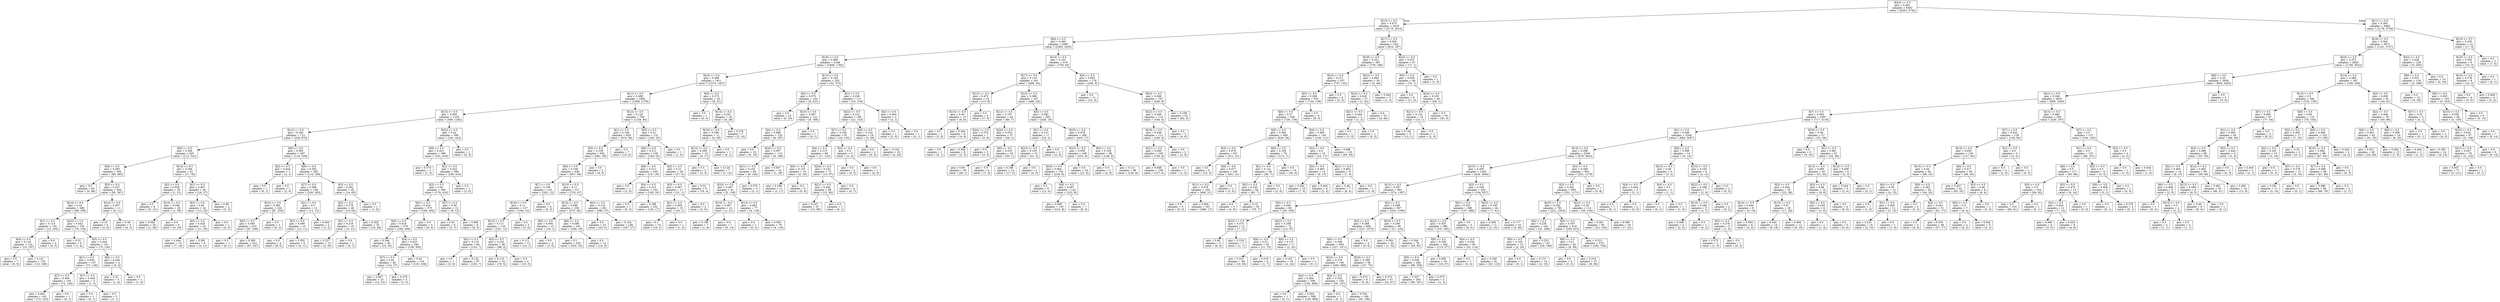 digraph Tree {
node [shape=box] ;
0 [label="X[20] <= 0.5\ngini = 0.491\nsamples = 6402\nvalue = [4353, 5742]"] ;
1 [label="X[15] <= 0.5\ngini = 0.475\nsamples = 3319\nvalue = [3175, 2012]"] ;
0 -> 1 [labeldistance=2.5, labelangle=45, headlabel="True"] ;
2 [label="X[8] <= 0.5\ngini = 0.492\nsamples = 2685\nvalue = [2365, 1825]"] ;
1 -> 2 ;
3 [label="X[18] <= 0.5\ngini = 0.499\nsamples = 2166\nvalue = [1606, 1782]"] ;
2 -> 3 ;
4 [label="X[23] <= 0.5\ngini = 0.498\nsamples = 1911\nvalue = [1574, 1407]"] ;
3 -> 4 ;
5 [label="X[11] <= 0.5\ngini = 0.498\nsamples = 1892\nvalue = [1568, 1376]"] ;
4 -> 5 ;
6 [label="X[13] <= 0.5\ngini = 0.365\nsamples = 1102\nvalue = [409, 1292]"] ;
5 -> 6 ;
7 [label="X[12] <= 0.5\ngini = 0.329\nsamples = 712\nvalue = [228, 870]"] ;
6 -> 7 ;
8 [label="X[6] <= 0.5\ngini = 0.284\nsamples = 425\nvalue = [112, 541]"] ;
7 -> 8 ;
9 [label="X[9] <= 0.5\ngini = 0.283\nsamples = 364\nvalue = [95, 463]"] ;
8 -> 9 ;
10 [label="gini = 0.0\nsamples = 64\nvalue = [0, 96]"] ;
9 -> 10 ;
11 [label="X[3] <= 0.5\ngini = 0.327\nsamples = 300\nvalue = [95, 367]"] ;
9 -> 11 ;
12 [label="X[14] <= 0.5\ngini = 0.32\nsamples = 289\nvalue = [89, 356]"] ;
11 -> 12 ;
13 [label="X[1] <= 0.5\ngini = 0.114\nsamples = 134\nvalue = [13, 202]"] ;
12 -> 13 ;
14 [label="X[4] <= 0.5\ngini = 0.116\nsamples = 132\nvalue = [13, 197]"] ;
13 -> 14 ;
15 [label="gini = 0.0\nsamples = 7\nvalue = [0, 9]"] ;
14 -> 15 ;
16 [label="gini = 0.121\nsamples = 125\nvalue = [13, 188]"] ;
14 -> 16 ;
17 [label="gini = 0.0\nsamples = 2\nvalue = [0, 5]"] ;
13 -> 17 ;
18 [label="X[24] <= 0.5\ngini = 0.442\nsamples = 155\nvalue = [76, 154]"] ;
12 -> 18 ;
19 [label="gini = 0.32\nsamples = 4\nvalue = [1, 4]"] ;
18 -> 19 ;
20 [label="X[5] <= 0.5\ngini = 0.444\nsamples = 151\nvalue = [75, 150]"] ;
18 -> 20 ;
21 [label="X[1] <= 0.5\ngini = 0.444\nsamples = 147\nvalue = [73, 146]"] ;
20 -> 21 ;
22 [label="X[7] <= 0.5\ngini = 0.444\nsamples = 144\nvalue = [72, 144]"] ;
21 -> 22 ;
23 [label="gini = 0.445\nsamples = 143\nvalue = [72, 143]"] ;
22 -> 23 ;
24 [label="gini = 0.0\nsamples = 1\nvalue = [0, 1]"] ;
22 -> 24 ;
25 [label="X[7] <= 0.5\ngini = 0.444\nsamples = 3\nvalue = [1, 2]"] ;
21 -> 25 ;
26 [label="gini = 0.0\nsamples = 1\nvalue = [0, 1]"] ;
25 -> 26 ;
27 [label="gini = 0.5\nsamples = 2\nvalue = [1, 1]"] ;
25 -> 27 ;
28 [label="X[0] <= 0.5\ngini = 0.444\nsamples = 4\nvalue = [2, 4]"] ;
20 -> 28 ;
29 [label="gini = 0.32\nsamples = 3\nvalue = [1, 4]"] ;
28 -> 29 ;
30 [label="gini = 0.0\nsamples = 1\nvalue = [1, 0]"] ;
28 -> 30 ;
31 [label="X[14] <= 0.5\ngini = 0.457\nsamples = 11\nvalue = [6, 11]"] ;
11 -> 31 ;
32 [label="gini = 0.32\nsamples = 6\nvalue = [2, 8]"] ;
31 -> 32 ;
33 [label="gini = 0.49\nsamples = 5\nvalue = [4, 3]"] ;
31 -> 33 ;
34 [label="X[14] <= 0.5\ngini = 0.294\nsamples = 61\nvalue = [17, 78]"] ;
8 -> 34 ;
35 [label="X[2] <= 0.5\ngini = 0.038\nsamples = 35\nvalue = [1, 51]"] ;
34 -> 35 ;
36 [label="gini = 0.0\nsamples = 9\nvalue = [0, 12]"] ;
35 -> 36 ;
37 [label="X[10] <= 0.5\ngini = 0.049\nsamples = 26\nvalue = [1, 39]"] ;
35 -> 37 ;
38 [label="gini = 0.064\nsamples = 20\nvalue = [1, 29]"] ;
37 -> 38 ;
39 [label="gini = 0.0\nsamples = 6\nvalue = [0, 10]"] ;
37 -> 39 ;
40 [label="X[1] <= 0.5\ngini = 0.467\nsamples = 26\nvalue = [16, 27]"] ;
34 -> 40 ;
41 [label="X[3] <= 0.5\ngini = 0.45\nsamples = 24\nvalue = [13, 25]"] ;
40 -> 41 ;
42 [label="X[0] <= 0.5\ngini = 0.424\nsamples = 23\nvalue = [11, 25]"] ;
41 -> 42 ;
43 [label="gini = 0.444\nsamples = 15\nvalue = [7, 14]"] ;
42 -> 43 ;
44 [label="gini = 0.391\nsamples = 8\nvalue = [4, 11]"] ;
42 -> 44 ;
45 [label="gini = 0.0\nsamples = 1\nvalue = [2, 0]"] ;
41 -> 45 ;
46 [label="gini = 0.48\nsamples = 2\nvalue = [3, 2]"] ;
40 -> 46 ;
47 [label="X[9] <= 0.5\ngini = 0.385\nsamples = 287\nvalue = [116, 329]"] ;
7 -> 47 ;
48 [label="X[2] <= 0.5\ngini = 0.444\nsamples = 2\nvalue = [2, 1]"] ;
47 -> 48 ;
49 [label="gini = 0.0\nsamples = 1\nvalue = [0, 1]"] ;
48 -> 49 ;
50 [label="gini = 0.0\nsamples = 1\nvalue = [2, 0]"] ;
48 -> 50 ;
51 [label="X[6] <= 0.5\ngini = 0.383\nsamples = 285\nvalue = [114, 328]"] ;
47 -> 51 ;
52 [label="X[7] <= 0.5\ngini = 0.399\nsamples = 236\nvalue = [100, 263]"] ;
51 -> 52 ;
53 [label="X[22] <= 0.5\ngini = 0.383\nsamples = 224\nvalue = [87, 250]"] ;
52 -> 53 ;
54 [label="X[0] <= 0.5\ngini = 0.385\nsamples = 223\nvalue = [87, 248]"] ;
53 -> 54 ;
55 [label="gini = 0.0\nsamples = 1\nvalue = [0, 1]"] ;
54 -> 55 ;
56 [label="gini = 0.385\nsamples = 222\nvalue = [87, 247]"] ;
54 -> 56 ;
57 [label="gini = 0.0\nsamples = 1\nvalue = [0, 2]"] ;
53 -> 57 ;
58 [label="X[1] <= 0.5\ngini = 0.5\nsamples = 12\nvalue = [13, 13]"] ;
52 -> 58 ;
59 [label="X[3] <= 0.5\ngini = 0.499\nsamples = 10\nvalue = [12, 11]"] ;
58 -> 59 ;
60 [label="gini = 0.0\nsamples = 4\nvalue = [8, 0]"] ;
59 -> 60 ;
61 [label="gini = 0.391\nsamples = 6\nvalue = [4, 11]"] ;
59 -> 61 ;
62 [label="gini = 0.444\nsamples = 2\nvalue = [1, 2]"] ;
58 -> 62 ;
63 [label="X[3] <= 0.5\ngini = 0.292\nsamples = 49\nvalue = [14, 65]"] ;
51 -> 63 ;
64 [label="X[2] <= 0.5\ngini = 0.278\nsamples = 48\nvalue = [13, 65]"] ;
63 -> 64 ;
65 [label="X[1] <= 0.5\ngini = 0.219\nsamples = 16\nvalue = [3, 21]"] ;
64 -> 65 ;
66 [label="gini = 0.227\nsamples = 15\nvalue = [3, 20]"] ;
65 -> 66 ;
67 [label="gini = 0.0\nsamples = 1\nvalue = [0, 1]"] ;
65 -> 67 ;
68 [label="gini = 0.302\nsamples = 32\nvalue = [10, 44]"] ;
64 -> 68 ;
69 [label="gini = 0.0\nsamples = 1\nvalue = [1, 0]"] ;
63 -> 69 ;
70 [label="X[22] <= 0.5\ngini = 0.42\nsamples = 390\nvalue = [181, 422]"] ;
6 -> 70 ;
71 [label="X[9] <= 0.5\ngini = 0.421\nsamples = 389\nvalue = [181, 419]"] ;
70 -> 71 ;
72 [label="gini = 0.375\nsamples = 3\nvalue = [1, 3]"] ;
71 -> 72 ;
73 [label="X[1] <= 0.5\ngini = 0.422\nsamples = 386\nvalue = [180, 416]"] ;
71 -> 73 ;
74 [label="X[3] <= 0.5\ngini = 0.42\nsamples = 385\nvalue = [178, 416]"] ;
73 -> 74 ;
75 [label="X[5] <= 0.5\ngini = 0.416\nsamples = 373\nvalue = [169, 404]"] ;
74 -> 75 ;
76 [label="X[0] <= 0.5\ngini = 0.418\nsamples = 370\nvalue = [169, 400]"] ;
75 -> 76 ;
77 [label="gini = 0.346\nsamples = 30\nvalue = [10, 35]"] ;
76 -> 77 ;
78 [label="X[4] <= 0.5\ngini = 0.423\nsamples = 340\nvalue = [159, 365]"] ;
76 -> 78 ;
79 [label="X[7] <= 0.5\ngini = 0.45\nsamples = 26\nvalue = [14, 27]"] ;
78 -> 79 ;
80 [label="gini = 0.467\nsamples = 23\nvalue = [13, 22]"] ;
79 -> 80 ;
81 [label="gini = 0.278\nsamples = 3\nvalue = [1, 5]"] ;
79 -> 81 ;
82 [label="gini = 0.42\nsamples = 314\nvalue = [145, 338]"] ;
78 -> 82 ;
83 [label="gini = 0.0\nsamples = 3\nvalue = [0, 4]"] ;
75 -> 83 ;
84 [label="X[7] <= 0.5\ngini = 0.49\nsamples = 12\nvalue = [9, 12]"] ;
74 -> 84 ;
85 [label="gini = 0.42\nsamples = 6\nvalue = [3, 7]"] ;
84 -> 85 ;
86 [label="gini = 0.496\nsamples = 6\nvalue = [6, 5]"] ;
84 -> 86 ;
87 [label="gini = 0.0\nsamples = 1\nvalue = [2, 0]"] ;
73 -> 87 ;
88 [label="gini = 0.0\nsamples = 1\nvalue = [0, 3]"] ;
70 -> 88 ;
89 [label="X[12] <= 0.5\ngini = 0.126\nsamples = 790\nvalue = [1159, 84]"] ;
5 -> 89 ;
90 [label="X[1] <= 0.5\ngini = 0.108\nsamples = 659\nvalue = [974, 59]"] ;
89 -> 90 ;
91 [label="X[5] <= 0.5\ngini = 0.109\nsamples = 652\nvalue = [961, 59]"] ;
90 -> 91 ;
92 [label="X[0] <= 0.5\ngini = 0.109\nsamples = 650\nvalue = [957, 59]"] ;
91 -> 92 ;
93 [label="X[7] <= 0.5\ngini = 0.106\nsamples = 133\nvalue = [202, 12]"] ;
92 -> 93 ;
94 [label="X[16] <= 0.5\ngini = 0.11\nsamples = 127\nvalue = [194, 12]"] ;
93 -> 94 ;
95 [label="X[13] <= 0.5\ngini = 0.111\nsamples = 124\nvalue = [191, 12]"] ;
94 -> 95 ;
96 [label="X[2] <= 0.5\ngini = 0.119\nsamples = 68\nvalue = [103, 7]"] ;
95 -> 96 ;
97 [label="gini = 0.0\nsamples = 1\nvalue = [3, 0]"] ;
96 -> 97 ;
98 [label="gini = 0.122\nsamples = 67\nvalue = [100, 7]"] ;
96 -> 98 ;
99 [label="X[3] <= 0.5\ngini = 0.102\nsamples = 56\nvalue = [88, 5]"] ;
95 -> 99 ;
100 [label="gini = 0.113\nsamples = 52\nvalue = [78, 5]"] ;
99 -> 100 ;
101 [label="gini = 0.0\nsamples = 4\nvalue = [10, 0]"] ;
99 -> 101 ;
102 [label="gini = 0.0\nsamples = 3\nvalue = [3, 0]"] ;
94 -> 102 ;
103 [label="gini = 0.0\nsamples = 6\nvalue = [8, 0]"] ;
93 -> 103 ;
104 [label="X[13] <= 0.5\ngini = 0.11\nsamples = 517\nvalue = [755, 47]"] ;
92 -> 104 ;
105 [label="X[14] <= 0.5\ngini = 0.096\nsamples = 256\nvalue = [375, 20]"] ;
104 -> 105 ;
106 [label="X[6] <= 0.5\ngini = 0.095\nsamples = 15\nvalue = [19, 1]"] ;
105 -> 106 ;
107 [label="gini = 0.111\nsamples = 12\nvalue = [16, 1]"] ;
106 -> 107 ;
108 [label="gini = 0.0\nsamples = 3\nvalue = [3, 0]"] ;
106 -> 108 ;
109 [label="X[6] <= 0.5\ngini = 0.096\nsamples = 241\nvalue = [356, 19]"] ;
105 -> 109 ;
110 [label="gini = 0.1\nsamples = 229\nvalue = [342, 19]"] ;
109 -> 110 ;
111 [label="gini = 0.0\nsamples = 12\nvalue = [14, 0]"] ;
109 -> 111 ;
112 [label="X[4] <= 0.5\ngini = 0.124\nsamples = 261\nvalue = [380, 27]"] ;
104 -> 112 ;
113 [label="gini = 0.0\nsamples = 23\nvalue = [33, 0]"] ;
112 -> 113 ;
114 [label="gini = 0.134\nsamples = 238\nvalue = [347, 27]"] ;
112 -> 114 ;
115 [label="gini = 0.0\nsamples = 2\nvalue = [4, 0]"] ;
91 -> 115 ;
116 [label="gini = 0.0\nsamples = 7\nvalue = [13, 0]"] ;
90 -> 116 ;
117 [label="X[5] <= 0.5\ngini = 0.21\nsamples = 131\nvalue = [185, 25]"] ;
89 -> 117 ;
118 [label="X[6] <= 0.5\ngini = 0.211\nsamples = 130\nvalue = [184, 25]"] ;
117 -> 118 ;
119 [label="X[0] <= 0.5\ngini = 0.211\nsamples = 104\nvalue = [147, 20]"] ;
118 -> 119 ;
120 [label="gini = 0.0\nsamples = 1\nvalue = [2, 0]"] ;
119 -> 120 ;
121 [label="X[4] <= 0.5\ngini = 0.213\nsamples = 103\nvalue = [145, 20]"] ;
119 -> 121 ;
122 [label="gini = 0.0\nsamples = 1\nvalue = [0, 3]"] ;
121 -> 122 ;
123 [label="gini = 0.188\nsamples = 102\nvalue = [145, 17]"] ;
121 -> 123 ;
124 [label="X[0] <= 0.5\ngini = 0.21\nsamples = 26\nvalue = [37, 5]"] ;
118 -> 124 ;
125 [label="X[3] <= 0.5\ngini = 0.087\nsamples = 17\nvalue = [21, 1]"] ;
124 -> 125 ;
126 [label="X[1] <= 0.5\ngini = 0.095\nsamples = 15\nvalue = [19, 1]"] ;
125 -> 126 ;
127 [label="gini = 0.1\nsamples = 14\nvalue = [18, 1]"] ;
126 -> 127 ;
128 [label="gini = 0.0\nsamples = 1\nvalue = [1, 0]"] ;
126 -> 128 ;
129 [label="gini = 0.0\nsamples = 2\nvalue = [2, 0]"] ;
125 -> 129 ;
130 [label="gini = 0.32\nsamples = 9\nvalue = [16, 4]"] ;
124 -> 130 ;
131 [label="gini = 0.0\nsamples = 1\nvalue = [1, 0]"] ;
117 -> 131 ;
132 [label="X[4] <= 0.5\ngini = 0.272\nsamples = 19\nvalue = [6, 31]"] ;
4 -> 132 ;
133 [label="gini = 0.0\nsamples = 1\nvalue = [0, 3]"] ;
132 -> 133 ;
134 [label="X[14] <= 0.5\ngini = 0.291\nsamples = 18\nvalue = [6, 28]"] ;
132 -> 134 ;
135 [label="X[16] <= 0.5\ngini = 0.298\nsamples = 11\nvalue = [4, 18]"] ;
134 -> 135 ;
136 [label="X[13] <= 0.5\ngini = 0.308\nsamples = 10\nvalue = [4, 17]"] ;
135 -> 136 ;
137 [label="gini = 0.5\nsamples = 3\nvalue = [3, 3]"] ;
136 -> 137 ;
138 [label="gini = 0.124\nsamples = 7\nvalue = [1, 14]"] ;
136 -> 138 ;
139 [label="gini = 0.0\nsamples = 1\nvalue = [0, 1]"] ;
135 -> 139 ;
140 [label="gini = 0.278\nsamples = 7\nvalue = [2, 10]"] ;
134 -> 140 ;
141 [label="X[13] <= 0.5\ngini = 0.145\nsamples = 255\nvalue = [32, 375]"] ;
3 -> 141 ;
142 [label="X[0] <= 0.5\ngini = 0.075\nsamples = 144\nvalue = [9, 221]"] ;
141 -> 142 ;
143 [label="gini = 0.0\nsamples = 23\nvalue = [0, 33]"] ;
142 -> 143 ;
144 [label="X[10] <= 0.5\ngini = 0.087\nsamples = 121\nvalue = [9, 188]"] ;
142 -> 144 ;
145 [label="X[4] <= 0.5\ngini = 0.088\nsamples = 120\nvalue = [9, 187]"] ;
144 -> 145 ;
146 [label="gini = 0.0\nsamples = 10\nvalue = [0, 19]"] ;
145 -> 146 ;
147 [label="X[22] <= 0.5\ngini = 0.097\nsamples = 110\nvalue = [9, 168]"] ;
145 -> 147 ;
148 [label="X[21] <= 0.5\ngini = 0.102\nsamples = 94\nvalue = [8, 140]"] ;
147 -> 148 ;
149 [label="X[23] <= 0.5\ngini = 0.067\nsamples = 91\nvalue = [5, 139]"] ;
148 -> 149 ;
150 [label="X[16] <= 0.5\ngini = 0.087\nsamples = 14\nvalue = [1, 21]"] ;
149 -> 150 ;
151 [label="gini = 0.198\nsamples = 7\nvalue = [1, 8]"] ;
150 -> 151 ;
152 [label="gini = 0.0\nsamples = 7\nvalue = [0, 13]"] ;
150 -> 152 ;
153 [label="X[14] <= 0.5\ngini = 0.063\nsamples = 77\nvalue = [4, 118]"] ;
149 -> 153 ;
154 [label="gini = 0.0\nsamples = 1\nvalue = [0, 2]"] ;
153 -> 154 ;
155 [label="gini = 0.064\nsamples = 76\nvalue = [4, 116]"] ;
153 -> 155 ;
156 [label="gini = 0.375\nsamples = 3\nvalue = [3, 1]"] ;
148 -> 156 ;
157 [label="gini = 0.067\nsamples = 16\nvalue = [1, 28]"] ;
147 -> 157 ;
158 [label="gini = 0.0\nsamples = 1\nvalue = [0, 1]"] ;
144 -> 158 ;
159 [label="X[1] <= 0.5\ngini = 0.226\nsamples = 111\nvalue = [23, 154]"] ;
141 -> 159 ;
160 [label="X[22] <= 0.5\ngini = 0.212\nsamples = 109\nvalue = [21, 153]"] ;
159 -> 160 ;
161 [label="X[7] <= 0.5\ngini = 0.229\nsamples = 91\nvalue = [19, 125]"] ;
160 -> 161 ;
162 [label="X[4] <= 0.5\ngini = 0.213\nsamples = 88\nvalue = [17, 123]"] ;
161 -> 162 ;
163 [label="X[0] <= 0.5\ngini = 0.133\nsamples = 16\nvalue = [2, 26]"] ;
162 -> 163 ;
164 [label="gini = 0.188\nsamples = 11\nvalue = [2, 17]"] ;
163 -> 164 ;
165 [label="gini = 0.0\nsamples = 5\nvalue = [0, 9]"] ;
163 -> 165 ;
166 [label="X[24] <= 0.5\ngini = 0.232\nsamples = 72\nvalue = [15, 97]"] ;
162 -> 166 ;
167 [label="X[21] <= 0.5\ngini = 0.245\nsamples = 68\nvalue = [15, 90]"] ;
166 -> 167 ;
168 [label="gini = 0.247\nsamples = 67\nvalue = [15, 89]"] ;
167 -> 168 ;
169 [label="gini = 0.0\nsamples = 1\nvalue = [0, 1]"] ;
167 -> 169 ;
170 [label="gini = 0.0\nsamples = 4\nvalue = [0, 7]"] ;
166 -> 170 ;
171 [label="X[3] <= 0.5\ngini = 0.5\nsamples = 3\nvalue = [2, 2]"] ;
161 -> 171 ;
172 [label="gini = 0.0\nsamples = 2\nvalue = [0, 2]"] ;
171 -> 172 ;
173 [label="gini = 0.0\nsamples = 1\nvalue = [2, 0]"] ;
171 -> 173 ;
174 [label="X[4] <= 0.5\ngini = 0.124\nsamples = 18\nvalue = [2, 28]"] ;
160 -> 174 ;
175 [label="gini = 0.0\nsamples = 2\nvalue = [0, 4]"] ;
174 -> 175 ;
176 [label="gini = 0.142\nsamples = 16\nvalue = [2, 24]"] ;
174 -> 176 ;
177 [label="X[5] <= 0.5\ngini = 0.444\nsamples = 2\nvalue = [2, 1]"] ;
159 -> 177 ;
178 [label="gini = 0.0\nsamples = 1\nvalue = [2, 0]"] ;
177 -> 178 ;
179 [label="gini = 0.0\nsamples = 1\nvalue = [0, 1]"] ;
177 -> 179 ;
180 [label="X[14] <= 0.5\ngini = 0.101\nsamples = 519\nvalue = [759, 43]"] ;
2 -> 180 ;
181 [label="X[17] <= 0.5\ngini = 0.119\nsamples = 341\nvalue = [499, 34]"] ;
180 -> 181 ;
182 [label="X[12] <= 0.5\ngini = 0.472\nsamples = 14\nvalue = [13, 8]"] ;
181 -> 182 ;
183 [label="X[13] <= 0.5\ngini = 0.49\nsamples = 10\nvalue = [6, 8]"] ;
182 -> 183 ;
184 [label="gini = 0.0\nsamples = 1\nvalue = [2, 0]"] ;
183 -> 184 ;
185 [label="gini = 0.444\nsamples = 9\nvalue = [4, 8]"] ;
183 -> 185 ;
186 [label="gini = 0.0\nsamples = 4\nvalue = [7, 0]"] ;
182 -> 186 ;
187 [label="X[13] <= 0.5\ngini = 0.096\nsamples = 327\nvalue = [486, 26]"] ;
181 -> 187 ;
188 [label="X[12] <= 0.5\ngini = 0.187\nsamples = 44\nvalue = [60, 7]"] ;
187 -> 188 ;
189 [label="X[24] <= 0.5\ngini = 0.375\nsamples = 7\nvalue = [2, 6]"] ;
188 -> 189 ;
190 [label="gini = 0.0\nsamples = 1\nvalue = [0, 1]"] ;
189 -> 190 ;
191 [label="gini = 0.408\nsamples = 6\nvalue = [2, 5]"] ;
189 -> 191 ;
192 [label="X[24] <= 0.5\ngini = 0.033\nsamples = 37\nvalue = [58, 1]"] ;
188 -> 192 ;
193 [label="gini = 0.0\nsamples = 3\nvalue = [3, 0]"] ;
192 -> 193 ;
194 [label="X[6] <= 0.5\ngini = 0.035\nsamples = 34\nvalue = [55, 1]"] ;
192 -> 194 ;
195 [label="gini = 0.04\nsamples = 30\nvalue = [48, 1]"] ;
194 -> 195 ;
196 [label="gini = 0.0\nsamples = 4\nvalue = [7, 0]"] ;
194 -> 196 ;
197 [label="X[0] <= 0.5\ngini = 0.082\nsamples = 283\nvalue = [426, 19]"] ;
187 -> 197 ;
198 [label="X[1] <= 0.5\ngini = 0.147\nsamples = 17\nvalue = [23, 2]"] ;
197 -> 198 ;
199 [label="X[23] <= 0.5\ngini = 0.159\nsamples = 15\nvalue = [21, 2]"] ;
198 -> 199 ;
200 [label="gini = 0.188\nsamples = 12\nvalue = [17, 2]"] ;
199 -> 200 ;
201 [label="gini = 0.0\nsamples = 3\nvalue = [4, 0]"] ;
199 -> 201 ;
202 [label="gini = 0.0\nsamples = 2\nvalue = [2, 0]"] ;
198 -> 202 ;
203 [label="X[23] <= 0.5\ngini = 0.078\nsamples = 266\nvalue = [403, 17]"] ;
197 -> 203 ;
204 [label="X[22] <= 0.5\ngini = 0.059\nsamples = 168\nvalue = [255, 8]"] ;
203 -> 204 ;
205 [label="X[24] <= 0.5\ngini = 0.064\nsamples = 150\nvalue = [234, 8]"] ;
204 -> 205 ;
206 [label="gini = 0.0\nsamples = 8\nvalue = [12, 0]"] ;
205 -> 206 ;
207 [label="X[6] <= 0.5\ngini = 0.067\nsamples = 142\nvalue = [222, 8]"] ;
205 -> 207 ;
208 [label="gini = 0.069\nsamples = 135\nvalue = [214, 8]"] ;
207 -> 208 ;
209 [label="gini = 0.0\nsamples = 7\nvalue = [8, 0]"] ;
207 -> 209 ;
210 [label="gini = 0.0\nsamples = 18\nvalue = [21, 0]"] ;
204 -> 210 ;
211 [label="X[4] <= 0.5\ngini = 0.108\nsamples = 98\nvalue = [148, 9]"] ;
203 -> 211 ;
212 [label="gini = 0.0\nsamples = 2\nvalue = [4, 0]"] ;
211 -> 212 ;
213 [label="gini = 0.111\nsamples = 96\nvalue = [144, 9]"] ;
211 -> 213 ;
214 [label="X[4] <= 0.5\ngini = 0.065\nsamples = 178\nvalue = [260, 9]"] ;
180 -> 214 ;
215 [label="gini = 0.0\nsamples = 11\nvalue = [14, 0]"] ;
214 -> 215 ;
216 [label="X[23] <= 0.5\ngini = 0.068\nsamples = 167\nvalue = [246, 9]"] ;
214 -> 216 ;
217 [label="X[22] <= 0.5\ngini = 0.046\nsamples = 114\nvalue = [164, 4]"] ;
216 -> 217 ;
218 [label="X[19] <= 0.5\ngini = 0.048\nsamples = 111\nvalue = [160, 4]"] ;
217 -> 218 ;
219 [label="X[21] <= 0.5\ngini = 0.048\nsamples = 109\nvalue = [158, 4]"] ;
218 -> 219 ;
220 [label="gini = 0.048\nsamples = 108\nvalue = [157, 4]"] ;
219 -> 220 ;
221 [label="gini = 0.0\nsamples = 1\nvalue = [1, 0]"] ;
219 -> 221 ;
222 [label="gini = 0.0\nsamples = 2\nvalue = [2, 0]"] ;
218 -> 222 ;
223 [label="gini = 0.0\nsamples = 3\nvalue = [4, 0]"] ;
217 -> 223 ;
224 [label="gini = 0.108\nsamples = 53\nvalue = [82, 5]"] ;
216 -> 224 ;
225 [label="X[17] <= 0.5\ngini = 0.305\nsamples = 634\nvalue = [810, 187]"] ;
1 -> 225 ;
226 [label="X[18] <= 0.5\ngini = 0.321\nsamples = 587\nvalue = [739, 186]"] ;
225 -> 226 ;
227 [label="X[23] <= 0.5\ngini = 0.271\nsamples = 557\nvalue = [737, 142]"] ;
226 -> 227 ;
228 [label="X[5] <= 0.5\ngini = 0.268\nsamples = 553\nvalue = [734, 139]"] ;
227 -> 228 ;
229 [label="X[9] <= 0.5\ngini = 0.27\nsamples = 549\nvalue = [726, 139]"] ;
228 -> 229 ;
230 [label="X[6] <= 0.5\ngini = 0.082\nsamples = 409\nvalue = [626, 28]"] ;
229 -> 230 ;
231 [label="X[4] <= 0.5\ngini = 0.076\nsamples = 331\nvalue = [511, 21]"] ;
230 -> 231 ;
232 [label="gini = 0.0\nsamples = 6\nvalue = [10, 0]"] ;
231 -> 232 ;
233 [label="X[8] <= 0.5\ngini = 0.077\nsamples = 325\nvalue = [501, 21]"] ;
231 -> 233 ;
234 [label="X[11] <= 0.5\ngini = 0.078\nsamples = 324\nvalue = [498, 21]"] ;
233 -> 234 ;
235 [label="gini = 0.0\nsamples = 3\nvalue = [0, 4]"] ;
234 -> 235 ;
236 [label="gini = 0.064\nsamples = 321\nvalue = [498, 17]"] ;
234 -> 236 ;
237 [label="gini = 0.0\nsamples = 1\nvalue = [3, 0]"] ;
233 -> 237 ;
238 [label="X[0] <= 0.5\ngini = 0.108\nsamples = 78\nvalue = [115, 7]"] ;
230 -> 238 ;
239 [label="X[1] <= 0.5\ngini = 0.141\nsamples = 59\nvalue = [85, 7]"] ;
238 -> 239 ;
240 [label="X[2] <= 0.5\ngini = 0.143\nsamples = 58\nvalue = [83, 7]"] ;
239 -> 240 ;
241 [label="gini = 0.0\nsamples = 3\nvalue = [4, 0]"] ;
240 -> 241 ;
242 [label="gini = 0.15\nsamples = 55\nvalue = [79, 7]"] ;
240 -> 242 ;
243 [label="gini = 0.0\nsamples = 1\nvalue = [2, 0]"] ;
239 -> 243 ;
244 [label="gini = 0.0\nsamples = 19\nvalue = [30, 0]"] ;
238 -> 244 ;
245 [label="X[4] <= 0.5\ngini = 0.499\nsamples = 140\nvalue = [100, 111]"] ;
229 -> 245 ;
246 [label="X[2] <= 0.5\ngini = 0.5\nsamples = 22\nvalue = [16, 17]"] ;
245 -> 246 ;
247 [label="X[3] <= 0.5\ngini = 0.483\nsamples = 14\nvalue = [9, 13]"] ;
246 -> 247 ;
248 [label="gini = 0.492\nsamples = 10\nvalue = [7, 9]"] ;
247 -> 248 ;
249 [label="gini = 0.444\nsamples = 4\nvalue = [2, 4]"] ;
247 -> 249 ;
250 [label="X[21] <= 0.5\ngini = 0.463\nsamples = 8\nvalue = [7, 4]"] ;
246 -> 250 ;
251 [label="gini = 0.48\nsamples = 7\nvalue = [6, 4]"] ;
250 -> 251 ;
252 [label="gini = 0.0\nsamples = 1\nvalue = [1, 0]"] ;
250 -> 252 ;
253 [label="gini = 0.498\nsamples = 118\nvalue = [84, 94]"] ;
245 -> 253 ;
254 [label="gini = 0.0\nsamples = 4\nvalue = [8, 0]"] ;
228 -> 254 ;
255 [label="gini = 0.5\nsamples = 4\nvalue = [3, 3]"] ;
227 -> 255 ;
256 [label="X[22] <= 0.5\ngini = 0.083\nsamples = 30\nvalue = [2, 44]"] ;
226 -> 256 ;
257 [label="X[23] <= 0.5\ngini = 0.045\nsamples = 27\nvalue = [1, 42]"] ;
256 -> 257 ;
258 [label="X[21] <= 0.5\ngini = 0.444\nsamples = 2\nvalue = [1, 2]"] ;
257 -> 258 ;
259 [label="gini = 0.0\nsamples = 1\nvalue = [1, 0]"] ;
258 -> 259 ;
260 [label="gini = 0.0\nsamples = 1\nvalue = [0, 2]"] ;
258 -> 260 ;
261 [label="gini = 0.0\nsamples = 25\nvalue = [0, 40]"] ;
257 -> 261 ;
262 [label="gini = 0.444\nsamples = 3\nvalue = [1, 2]"] ;
256 -> 262 ;
263 [label="X[22] <= 0.5\ngini = 0.027\nsamples = 47\nvalue = [71, 1]"] ;
225 -> 263 ;
264 [label="X[0] <= 0.5\ngini = 0.028\nsamples = 46\nvalue = [70, 1]"] ;
263 -> 264 ;
265 [label="gini = 0.0\nsamples = 6\nvalue = [11, 0]"] ;
264 -> 265 ;
266 [label="X[24] <= 0.5\ngini = 0.033\nsamples = 40\nvalue = [59, 1]"] ;
264 -> 266 ;
267 [label="X[21] <= 0.5\ngini = 0.124\nsamples = 10\nvalue = [14, 1]"] ;
266 -> 267 ;
268 [label="gini = 0.142\nsamples = 9\nvalue = [12, 1]"] ;
267 -> 268 ;
269 [label="gini = 0.0\nsamples = 1\nvalue = [2, 0]"] ;
267 -> 269 ;
270 [label="gini = 0.0\nsamples = 30\nvalue = [45, 0]"] ;
266 -> 270 ;
271 [label="gini = 0.0\nsamples = 1\nvalue = [1, 0]"] ;
263 -> 271 ;
272 [label="X[11] <= 0.5\ngini = 0.365\nsamples = 3083\nvalue = [1178, 3730]"] ;
0 -> 272 [labeldistance=2.5, labelangle=-45, headlabel="False"] ;
273 [label="X[16] <= 0.5\ngini = 0.362\nsamples = 3071\nvalue = [1161, 3727]"] ;
272 -> 273 ;
274 [label="X[24] <= 0.5\ngini = 0.372\nsamples = 2943\nvalue = [1158, 3522]"] ;
273 -> 274 ;
275 [label="X[8] <= 0.5\ngini = 0.35\nsamples = 2656\nvalue = [959, 3283]"] ;
274 -> 275 ;
276 [label="X[21] <= 0.5\ngini = 0.349\nsamples = 2653\nvalue = [956, 3283]"] ;
275 -> 276 ;
277 [label="X[7] <= 0.5\ngini = 0.304\nsamples = 2397\nvalue = [717, 3116]"] ;
276 -> 277 ;
278 [label="X[1] <= 0.5\ngini = 0.299\nsamples = 2340\nvalue = [684, 3057]"] ;
277 -> 278 ;
279 [label="X[14] <= 0.5\ngini = 0.298\nsamples = 2326\nvalue = [679, 3043]"] ;
278 -> 279 ;
280 [label="X[15] <= 0.5\ngini = 0.304\nsamples = 1424\nvalue = [428, 1864]"] ;
279 -> 280 ;
281 [label="X[13] <= 0.5\ngini = 0.287\nsamples = 991\nvalue = [274, 1307]"] ;
280 -> 281 ;
282 [label="X[0] <= 0.5\ngini = 0.264\nsamples = 84\nvalue = [20, 108]"] ;
281 -> 282 ;
283 [label="X[23] <= 0.5\ngini = 0.475\nsamples = 12\nvalue = [7, 11]"] ;
282 -> 283 ;
284 [label="gini = 0.48\nsamples = 5\nvalue = [6, 4]"] ;
283 -> 284 ;
285 [label="gini = 0.219\nsamples = 7\nvalue = [1, 7]"] ;
283 -> 285 ;
286 [label="X[22] <= 0.5\ngini = 0.208\nsamples = 72\nvalue = [13, 97]"] ;
282 -> 286 ;
287 [label="X[6] <= 0.5\ngini = 0.23\nsamples = 55\nvalue = [11, 72]"] ;
286 -> 287 ;
288 [label="gini = 0.231\nsamples = 49\nvalue = [10, 65]"] ;
287 -> 288 ;
289 [label="gini = 0.219\nsamples = 6\nvalue = [1, 7]"] ;
287 -> 289 ;
290 [label="X[6] <= 0.5\ngini = 0.137\nsamples = 17\nvalue = [2, 25]"] ;
286 -> 290 ;
291 [label="gini = 0.142\nsamples = 16\nvalue = [2, 24]"] ;
290 -> 291 ;
292 [label="gini = 0.0\nsamples = 1\nvalue = [0, 1]"] ;
290 -> 292 ;
293 [label="X[2] <= 0.5\ngini = 0.289\nsamples = 907\nvalue = [254, 1199]"] ;
281 -> 293 ;
294 [label="X[3] <= 0.5\ngini = 0.288\nsamples = 809\nvalue = [227, 1075]"] ;
293 -> 294 ;
295 [label="X[6] <= 0.5\ngini = 0.289\nsamples = 805\nvalue = [227, 1071]"] ;
294 -> 295 ;
296 [label="X[22] <= 0.5\ngini = 0.279\nsamples = 749\nvalue = [200, 996]"] ;
295 -> 296 ;
297 [label="X[4] <= 0.5\ngini = 0.264\nsamples = 599\nvalue = [150, 809]"] ;
296 -> 297 ;
298 [label="gini = 0.0\nsamples = 1\nvalue = [0, 1]"] ;
297 -> 298 ;
299 [label="gini = 0.264\nsamples = 598\nvalue = [150, 808]"] ;
297 -> 299 ;
300 [label="X[4] <= 0.5\ngini = 0.333\nsamples = 150\nvalue = [50, 187]"] ;
296 -> 300 ;
301 [label="gini = 0.0\nsamples = 1\nvalue = [0, 1]"] ;
300 -> 301 ;
302 [label="gini = 0.334\nsamples = 149\nvalue = [50, 186]"] ;
300 -> 302 ;
303 [label="X[23] <= 0.5\ngini = 0.389\nsamples = 56\nvalue = [27, 75]"] ;
295 -> 303 ;
304 [label="gini = 0.473\nsamples = 9\nvalue = [5, 8]"] ;
303 -> 304 ;
305 [label="gini = 0.372\nsamples = 47\nvalue = [22, 67]"] ;
303 -> 305 ;
306 [label="gini = 0.0\nsamples = 4\nvalue = [0, 4]"] ;
294 -> 306 ;
307 [label="X[23] <= 0.5\ngini = 0.294\nsamples = 98\nvalue = [27, 124]"] ;
293 -> 307 ;
308 [label="gini = 0.059\nsamples = 20\nvalue = [1, 32]"] ;
307 -> 308 ;
309 [label="gini = 0.344\nsamples = 78\nvalue = [26, 92]"] ;
307 -> 309 ;
310 [label="X[2] <= 0.5\ngini = 0.339\nsamples = 433\nvalue = [154, 557]"] ;
280 -> 310 ;
311 [label="X[3] <= 0.5\ngini = 0.353\nsamples = 389\nvalue = [147, 496]"] ;
310 -> 311 ;
312 [label="X[22] <= 0.5\ngini = 0.355\nsamples = 386\nvalue = [147, 491]"] ;
311 -> 312 ;
313 [label="X[6] <= 0.5\ngini = 0.358\nsamples = 292\nvalue = [115, 377]"] ;
312 -> 313 ;
314 [label="X[5] <= 0.5\ngini = 0.338\nsamples = 266\nvalue = [96, 350]"] ;
313 -> 314 ;
315 [label="gini = 0.337\nsamples = 263\nvalue = [95, 347]"] ;
314 -> 315 ;
316 [label="gini = 0.375\nsamples = 3\nvalue = [1, 3]"] ;
314 -> 316 ;
317 [label="gini = 0.485\nsamples = 26\nvalue = [19, 27]"] ;
313 -> 317 ;
318 [label="X[4] <= 0.5\ngini = 0.342\nsamples = 94\nvalue = [32, 114]"] ;
312 -> 318 ;
319 [label="gini = 0.0\nsamples = 3\nvalue = [0, 4]"] ;
318 -> 319 ;
320 [label="gini = 0.349\nsamples = 91\nvalue = [32, 110]"] ;
318 -> 320 ;
321 [label="gini = 0.0\nsamples = 3\nvalue = [0, 5]"] ;
311 -> 321 ;
322 [label="X[23] <= 0.5\ngini = 0.185\nsamples = 44\nvalue = [7, 61]"] ;
310 -> 322 ;
323 [label="gini = 0.208\nsamples = 11\nvalue = [2, 15]"] ;
322 -> 323 ;
324 [label="gini = 0.177\nsamples = 33\nvalue = [5, 46]"] ;
322 -> 324 ;
325 [label="X[3] <= 0.5\ngini = 0.289\nsamples = 902\nvalue = [251, 1179]"] ;
279 -> 325 ;
326 [label="X[2] <= 0.5\ngini = 0.291\nsamples = 895\nvalue = [251, 1171]"] ;
325 -> 326 ;
327 [label="X[23] <= 0.5\ngini = 0.292\nsamples = 781\nvalue = [221, 1023]"] ;
326 -> 327 ;
328 [label="X[4] <= 0.5\ngini = 0.226\nsamples = 162\nvalue = [31, 208]"] ;
327 -> 328 ;
329 [label="X[6] <= 0.5\ngini = 0.165\nsamples = 15\nvalue = [2, 20]"] ;
328 -> 329 ;
330 [label="gini = 0.0\nsamples = 1\nvalue = [0, 1]"] ;
329 -> 330 ;
331 [label="gini = 0.172\nsamples = 14\nvalue = [2, 19]"] ;
329 -> 331 ;
332 [label="gini = 0.232\nsamples = 147\nvalue = [29, 188]"] ;
328 -> 332 ;
333 [label="X[4] <= 0.5\ngini = 0.307\nsamples = 619\nvalue = [190, 815]"] ;
327 -> 333 ;
334 [label="X[6] <= 0.5\ngini = 0.21\nsamples = 40\nvalue = [8, 59]"] ;
333 -> 334 ;
335 [label="gini = 0.0\nsamples = 3\nvalue = [0, 3]"] ;
334 -> 335 ;
336 [label="gini = 0.219\nsamples = 37\nvalue = [8, 56]"] ;
334 -> 336 ;
337 [label="gini = 0.313\nsamples = 579\nvalue = [182, 756]"] ;
333 -> 337 ;
338 [label="X[22] <= 0.5\ngini = 0.28\nsamples = 114\nvalue = [30, 148]"] ;
326 -> 338 ;
339 [label="gini = 0.261\nsamples = 95\nvalue = [23, 126]"] ;
338 -> 339 ;
340 [label="gini = 0.366\nsamples = 19\nvalue = [7, 22]"] ;
338 -> 340 ;
341 [label="gini = 0.0\nsamples = 7\nvalue = [0, 8]"] ;
325 -> 341 ;
342 [label="X[6] <= 0.5\ngini = 0.388\nsamples = 14\nvalue = [5, 14]"] ;
278 -> 342 ;
343 [label="X[13] <= 0.5\ngini = 0.48\nsamples = 5\nvalue = [3, 2]"] ;
342 -> 343 ;
344 [label="X[4] <= 0.5\ngini = 0.444\nsamples = 3\nvalue = [2, 1]"] ;
343 -> 344 ;
345 [label="gini = 0.0\nsamples = 1\nvalue = [0, 1]"] ;
344 -> 345 ;
346 [label="gini = 0.0\nsamples = 2\nvalue = [2, 0]"] ;
344 -> 346 ;
347 [label="X[4] <= 0.5\ngini = 0.5\nsamples = 2\nvalue = [1, 1]"] ;
343 -> 347 ;
348 [label="gini = 0.0\nsamples = 1\nvalue = [0, 1]"] ;
347 -> 348 ;
349 [label="gini = 0.0\nsamples = 1\nvalue = [1, 0]"] ;
347 -> 349 ;
350 [label="X[15] <= 0.5\ngini = 0.245\nsamples = 9\nvalue = [2, 12]"] ;
342 -> 350 ;
351 [label="X[22] <= 0.5\ngini = 0.298\nsamples = 7\nvalue = [2, 9]"] ;
350 -> 351 ;
352 [label="X[14] <= 0.5\ngini = 0.346\nsamples = 5\nvalue = [2, 7]"] ;
351 -> 352 ;
353 [label="gini = 0.408\nsamples = 4\nvalue = [2, 5]"] ;
352 -> 353 ;
354 [label="gini = 0.0\nsamples = 1\nvalue = [0, 2]"] ;
352 -> 354 ;
355 [label="gini = 0.0\nsamples = 2\nvalue = [0, 2]"] ;
351 -> 355 ;
356 [label="gini = 0.0\nsamples = 2\nvalue = [0, 3]"] ;
350 -> 356 ;
357 [label="X[23] <= 0.5\ngini = 0.46\nsamples = 57\nvalue = [33, 59]"] ;
277 -> 357 ;
358 [label="gini = 0.0\nsamples = 6\nvalue = [0, 10]"] ;
357 -> 358 ;
359 [label="X[1] <= 0.5\ngini = 0.481\nsamples = 51\nvalue = [33, 49]"] ;
357 -> 359 ;
360 [label="X[15] <= 0.5\ngini = 0.485\nsamples = 45\nvalue = [31, 44]"] ;
359 -> 360 ;
361 [label="X[3] <= 0.5\ngini = 0.464\nsamples = 35\nvalue = [22, 38]"] ;
360 -> 361 ;
362 [label="X[14] <= 0.5\ngini = 0.444\nsamples = 9\nvalue = [5, 10]"] ;
361 -> 362 ;
363 [label="X[2] <= 0.5\ngini = 0.278\nsamples = 3\nvalue = [1, 5]"] ;
362 -> 363 ;
364 [label="gini = 0.375\nsamples = 2\nvalue = [1, 3]"] ;
363 -> 364 ;
365 [label="gini = 0.0\nsamples = 1\nvalue = [0, 2]"] ;
363 -> 365 ;
366 [label="gini = 0.494\nsamples = 6\nvalue = [4, 5]"] ;
362 -> 366 ;
367 [label="X[13] <= 0.5\ngini = 0.47\nsamples = 26\nvalue = [17, 28]"] ;
361 -> 367 ;
368 [label="gini = 0.444\nsamples = 14\nvalue = [9, 18]"] ;
367 -> 368 ;
369 [label="gini = 0.494\nsamples = 12\nvalue = [8, 10]"] ;
367 -> 369 ;
370 [label="X[3] <= 0.5\ngini = 0.48\nsamples = 10\nvalue = [9, 6]"] ;
360 -> 370 ;
371 [label="X[0] <= 0.5\ngini = 0.245\nsamples = 6\nvalue = [1, 6]"] ;
370 -> 371 ;
372 [label="gini = 0.0\nsamples = 1\nvalue = [1, 0]"] ;
371 -> 372 ;
373 [label="gini = 0.0\nsamples = 5\nvalue = [0, 6]"] ;
371 -> 373 ;
374 [label="gini = 0.0\nsamples = 4\nvalue = [8, 0]"] ;
370 -> 374 ;
375 [label="X[14] <= 0.5\ngini = 0.408\nsamples = 6\nvalue = [2, 5]"] ;
359 -> 375 ;
376 [label="gini = 0.444\nsamples = 5\nvalue = [2, 4]"] ;
375 -> 376 ;
377 [label="gini = 0.0\nsamples = 1\nvalue = [0, 1]"] ;
375 -> 377 ;
378 [label="X[13] <= 0.5\ngini = 0.484\nsamples = 256\nvalue = [239, 167]"] ;
276 -> 378 ;
379 [label="X[7] <= 0.5\ngini = 0.432\nsamples = 129\nvalue = [139, 64]"] ;
378 -> 379 ;
380 [label="X[14] <= 0.5\ngini = 0.429\nsamples = 126\nvalue = [137, 62]"] ;
379 -> 380 ;
381 [label="X[15] <= 0.5\ngini = 0.44\nsamples = 66\nvalue = [68, 33]"] ;
380 -> 381 ;
382 [label="X[4] <= 0.5\ngini = 0.36\nsamples = 12\nvalue = [4, 13]"] ;
381 -> 382 ;
383 [label="gini = 0.0\nsamples = 1\nvalue = [1, 0]"] ;
382 -> 383 ;
384 [label="X[1] <= 0.5\ngini = 0.305\nsamples = 11\nvalue = [3, 13]"] ;
382 -> 384 ;
385 [label="gini = 0.231\nsamples = 10\nvalue = [2, 13]"] ;
384 -> 385 ;
386 [label="gini = 0.0\nsamples = 1\nvalue = [1, 0]"] ;
384 -> 386 ;
387 [label="X[0] <= 0.5\ngini = 0.363\nsamples = 54\nvalue = [64, 20]"] ;
381 -> 387 ;
388 [label="gini = 0.5\nsamples = 3\nvalue = [3, 3]"] ;
387 -> 388 ;
389 [label="X[4] <= 0.5\ngini = 0.341\nsamples = 51\nvalue = [61, 17]"] ;
387 -> 389 ;
390 [label="gini = 0.0\nsamples = 3\nvalue = [4, 0]"] ;
389 -> 390 ;
391 [label="gini = 0.354\nsamples = 48\nvalue = [57, 17]"] ;
389 -> 391 ;
392 [label="X[6] <= 0.5\ngini = 0.417\nsamples = 60\nvalue = [69, 29]"] ;
380 -> 392 ;
393 [label="gini = 0.407\nsamples = 52\nvalue = [63, 25]"] ;
392 -> 393 ;
394 [label="X[3] <= 0.5\ngini = 0.48\nsamples = 8\nvalue = [6, 4]"] ;
392 -> 394 ;
395 [label="X[0] <= 0.5\ngini = 0.5\nsamples = 7\nvalue = [4, 4]"] ;
394 -> 395 ;
396 [label="gini = 0.0\nsamples = 2\nvalue = [0, 2]"] ;
395 -> 396 ;
397 [label="gini = 0.444\nsamples = 5\nvalue = [4, 2]"] ;
395 -> 397 ;
398 [label="gini = 0.0\nsamples = 1\nvalue = [2, 0]"] ;
394 -> 398 ;
399 [label="X[1] <= 0.5\ngini = 0.5\nsamples = 3\nvalue = [2, 2]"] ;
379 -> 399 ;
400 [label="gini = 0.0\nsamples = 2\nvalue = [2, 0]"] ;
399 -> 400 ;
401 [label="gini = 0.0\nsamples = 1\nvalue = [0, 2]"] ;
399 -> 401 ;
402 [label="X[7] <= 0.5\ngini = 0.5\nsamples = 127\nvalue = [100, 103]"] ;
378 -> 402 ;
403 [label="X[1] <= 0.5\ngini = 0.5\nsamples = 123\nvalue = [98, 101]"] ;
402 -> 403 ;
404 [label="X[6] <= 0.5\ngini = 0.5\nsamples = 117\nvalue = [93, 96]"] ;
403 -> 404 ;
405 [label="X[5] <= 0.5\ngini = 0.5\nsamples = 104\nvalue = [84, 82]"] ;
404 -> 405 ;
406 [label="gini = 0.5\nsamples = 103\nvalue = [84, 81]"] ;
405 -> 406 ;
407 [label="gini = 0.0\nsamples = 1\nvalue = [0, 1]"] ;
405 -> 407 ;
408 [label="X[3] <= 0.5\ngini = 0.476\nsamples = 13\nvalue = [9, 14]"] ;
404 -> 408 ;
409 [label="X[2] <= 0.5\ngini = 0.444\nsamples = 12\nvalue = [7, 14]"] ;
408 -> 409 ;
410 [label="gini = 0.469\nsamples = 4\nvalue = [3, 5]"] ;
409 -> 410 ;
411 [label="gini = 0.426\nsamples = 8\nvalue = [4, 9]"] ;
409 -> 411 ;
412 [label="gini = 0.0\nsamples = 1\nvalue = [2, 0]"] ;
408 -> 412 ;
413 [label="X[5] <= 0.5\ngini = 0.5\nsamples = 6\nvalue = [5, 5]"] ;
403 -> 413 ;
414 [label="X[6] <= 0.5\ngini = 0.408\nsamples = 5\nvalue = [5, 2]"] ;
413 -> 414 ;
415 [label="gini = 0.0\nsamples = 1\nvalue = [0, 1]"] ;
414 -> 415 ;
416 [label="gini = 0.278\nsamples = 4\nvalue = [5, 1]"] ;
414 -> 416 ;
417 [label="gini = 0.0\nsamples = 1\nvalue = [0, 3]"] ;
413 -> 417 ;
418 [label="X[3] <= 0.5\ngini = 0.5\nsamples = 4\nvalue = [2, 2]"] ;
402 -> 418 ;
419 [label="gini = 0.0\nsamples = 1\nvalue = [1, 0]"] ;
418 -> 419 ;
420 [label="gini = 0.444\nsamples = 3\nvalue = [1, 2]"] ;
418 -> 420 ;
421 [label="gini = 0.0\nsamples = 3\nvalue = [3, 0]"] ;
275 -> 421 ;
422 [label="X[14] <= 0.5\ngini = 0.496\nsamples = 287\nvalue = [199, 239]"] ;
274 -> 422 ;
423 [label="X[13] <= 0.5\ngini = 0.5\nsamples = 206\nvalue = [155, 158]"] ;
422 -> 423 ;
424 [label="X[7] <= 0.5\ngini = 0.485\nsamples = 87\nvalue = [77, 54]"] ;
423 -> 424 ;
425 [label="X[1] <= 0.5\ngini = 0.493\nsamples = 84\nvalue = [69, 54]"] ;
424 -> 425 ;
426 [label="X[4] <= 0.5\ngini = 0.489\nsamples = 80\nvalue = [67, 50]"] ;
425 -> 426 ;
427 [label="X[2] <= 0.5\ngini = 0.494\nsamples = 14\nvalue = [8, 10]"] ;
426 -> 427 ;
428 [label="X[6] <= 0.5\ngini = 0.408\nsamples = 5\nvalue = [2, 5]"] ;
427 -> 428 ;
429 [label="gini = 0.0\nsamples = 1\nvalue = [0, 3]"] ;
428 -> 429 ;
430 [label="X[15] <= 0.5\ngini = 0.5\nsamples = 4\nvalue = [2, 2]"] ;
428 -> 430 ;
431 [label="gini = 0.5\nsamples = 2\nvalue = [1, 1]"] ;
430 -> 431 ;
432 [label="gini = 0.5\nsamples = 2\nvalue = [1, 1]"] ;
430 -> 432 ;
433 [label="X[12] <= 0.5\ngini = 0.496\nsamples = 9\nvalue = [6, 5]"] ;
427 -> 433 ;
434 [label="gini = 0.48\nsamples = 8\nvalue = [6, 4]"] ;
433 -> 434 ;
435 [label="gini = 0.0\nsamples = 1\nvalue = [0, 1]"] ;
433 -> 435 ;
436 [label="X[12] <= 0.5\ngini = 0.482\nsamples = 66\nvalue = [59, 40]"] ;
426 -> 436 ;
437 [label="gini = 0.481\nsamples = 52\nvalue = [46, 31]"] ;
436 -> 437 ;
438 [label="gini = 0.483\nsamples = 14\nvalue = [13, 9]"] ;
436 -> 438 ;
439 [label="X[5] <= 0.5\ngini = 0.444\nsamples = 4\nvalue = [2, 4]"] ;
425 -> 439 ;
440 [label="gini = 0.0\nsamples = 2\nvalue = [0, 3]"] ;
439 -> 440 ;
441 [label="gini = 0.444\nsamples = 2\nvalue = [2, 1]"] ;
439 -> 441 ;
442 [label="gini = 0.0\nsamples = 3\nvalue = [8, 0]"] ;
424 -> 442 ;
443 [label="X[0] <= 0.5\ngini = 0.49\nsamples = 119\nvalue = [78, 104]"] ;
423 -> 443 ;
444 [label="X[5] <= 0.5\ngini = 0.393\nsamples = 17\nvalue = [7, 19]"] ;
443 -> 444 ;
445 [label="X[2] <= 0.5\ngini = 0.245\nsamples = 15\nvalue = [3, 18]"] ;
444 -> 445 ;
446 [label="gini = 0.0\nsamples = 3\nvalue = [0, 3]"] ;
445 -> 446 ;
447 [label="X[7] <= 0.5\ngini = 0.278\nsamples = 12\nvalue = [3, 15]"] ;
445 -> 447 ;
448 [label="gini = 0.291\nsamples = 11\nvalue = [3, 14]"] ;
447 -> 448 ;
449 [label="gini = 0.0\nsamples = 1\nvalue = [0, 1]"] ;
447 -> 449 ;
450 [label="gini = 0.32\nsamples = 2\nvalue = [4, 1]"] ;
444 -> 450 ;
451 [label="X[6] <= 0.5\ngini = 0.496\nsamples = 102\nvalue = [71, 85]"] ;
443 -> 451 ;
452 [label="X[10] <= 0.5\ngini = 0.494\nsamples = 98\nvalue = [67, 83]"] ;
451 -> 452 ;
453 [label="X[7] <= 0.5\ngini = 0.496\nsamples = 96\nvalue = [67, 80]"] ;
452 -> 453 ;
454 [label="gini = 0.496\nsamples = 94\nvalue = [66, 79]"] ;
453 -> 454 ;
455 [label="gini = 0.5\nsamples = 2\nvalue = [1, 1]"] ;
453 -> 455 ;
456 [label="gini = 0.0\nsamples = 2\nvalue = [0, 3]"] ;
452 -> 456 ;
457 [label="gini = 0.444\nsamples = 4\nvalue = [4, 2]"] ;
451 -> 457 ;
458 [label="X[3] <= 0.5\ngini = 0.456\nsamples = 81\nvalue = [44, 81]"] ;
422 -> 458 ;
459 [label="X[2] <= 0.5\ngini = 0.444\nsamples = 78\nvalue = [40, 80]"] ;
458 -> 459 ;
460 [label="X[6] <= 0.5\ngini = 0.461\nsamples = 62\nvalue = [31, 55]"] ;
459 -> 460 ;
461 [label="gini = 0.451\nsamples = 49\nvalue = [24, 46]"] ;
460 -> 461 ;
462 [label="gini = 0.492\nsamples = 13\nvalue = [7, 9]"] ;
460 -> 462 ;
463 [label="X[6] <= 0.5\ngini = 0.389\nsamples = 16\nvalue = [9, 25]"] ;
459 -> 463 ;
464 [label="gini = 0.444\nsamples = 2\nvalue = [1, 2]"] ;
463 -> 464 ;
465 [label="gini = 0.383\nsamples = 14\nvalue = [8, 23]"] ;
463 -> 465 ;
466 [label="X[7] <= 0.5\ngini = 0.32\nsamples = 3\nvalue = [4, 1]"] ;
458 -> 466 ;
467 [label="gini = 0.0\nsamples = 1\nvalue = [0, 1]"] ;
466 -> 467 ;
468 [label="gini = 0.0\nsamples = 2\nvalue = [4, 0]"] ;
466 -> 468 ;
469 [label="X[22] <= 0.5\ngini = 0.028\nsamples = 128\nvalue = [3, 205]"] ;
273 -> 469 ;
470 [label="X[0] <= 0.5\ngini = 0.031\nsamples = 118\nvalue = [3, 189]"] ;
469 -> 470 ;
471 [label="gini = 0.0\nsamples = 15\nvalue = [0, 26]"] ;
470 -> 471 ;
472 [label="X[6] <= 0.5\ngini = 0.035\nsamples = 103\nvalue = [3, 163]"] ;
470 -> 472 ;
473 [label="X[10] <= 0.5\ngini = 0.038\nsamples = 94\nvalue = [3, 150]"] ;
472 -> 473 ;
474 [label="X[23] <= 0.5\ngini = 0.042\nsamples = 87\nvalue = [3, 136]"] ;
473 -> 474 ;
475 [label="X[21] <= 0.5\ngini = 0.047\nsamples = 78\nvalue = [3, 122]"] ;
474 -> 475 ;
476 [label="gini = 0.047\nsamples = 77\nvalue = [3, 121]"] ;
475 -> 476 ;
477 [label="gini = 0.0\nsamples = 1\nvalue = [0, 1]"] ;
475 -> 477 ;
478 [label="gini = 0.0\nsamples = 9\nvalue = [0, 14]"] ;
474 -> 478 ;
479 [label="gini = 0.0\nsamples = 7\nvalue = [0, 14]"] ;
473 -> 479 ;
480 [label="gini = 0.0\nsamples = 9\nvalue = [0, 13]"] ;
472 -> 480 ;
481 [label="gini = 0.0\nsamples = 10\nvalue = [0, 16]"] ;
469 -> 481 ;
482 [label="X[15] <= 0.5\ngini = 0.255\nsamples = 12\nvalue = [17, 3]"] ;
272 -> 482 ;
483 [label="X[16] <= 0.5\ngini = 0.355\nsamples = 9\nvalue = [10, 3]"] ;
482 -> 483 ;
484 [label="X[14] <= 0.5\ngini = 0.278\nsamples = 8\nvalue = [10, 2]"] ;
483 -> 484 ;
485 [label="gini = 0.0\nsamples = 4\nvalue = [5, 0]"] ;
484 -> 485 ;
486 [label="gini = 0.408\nsamples = 4\nvalue = [5, 2]"] ;
484 -> 486 ;
487 [label="gini = 0.0\nsamples = 1\nvalue = [0, 1]"] ;
483 -> 487 ;
488 [label="gini = 0.0\nsamples = 3\nvalue = [7, 0]"] ;
482 -> 488 ;
}
